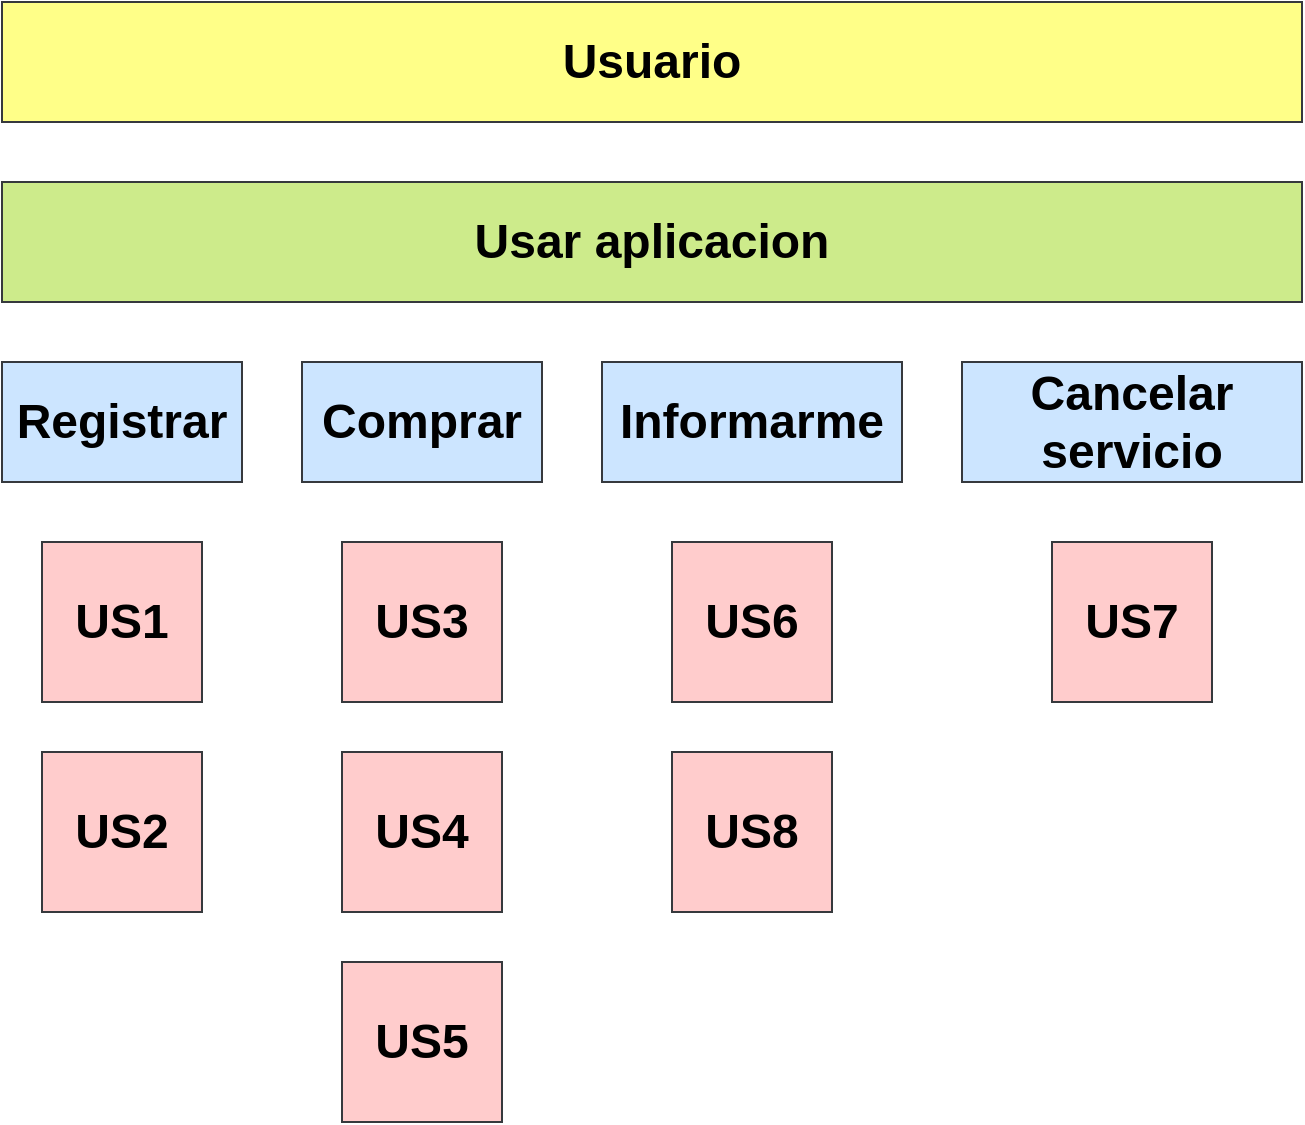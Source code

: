 <mxfile version="24.7.8">
  <diagram name="Página-1" id="SLOWjSZr7JIHOLAJfH-a">
    <mxGraphModel dx="1114" dy="870" grid="1" gridSize="10" guides="1" tooltips="1" connect="1" arrows="1" fold="1" page="1" pageScale="1" pageWidth="827" pageHeight="1169" math="0" shadow="0">
      <root>
        <mxCell id="0" />
        <mxCell id="1" parent="0" />
        <mxCell id="KsYwCuwAJOXuLXMuF2Hh-1" value="&lt;h1&gt;Usuario&lt;/h1&gt;" style="rounded=0;whiteSpace=wrap;html=1;fillColor=#ffff88;strokeColor=#36393d;" vertex="1" parent="1">
          <mxGeometry x="40" y="130" width="650" height="60" as="geometry" />
        </mxCell>
        <mxCell id="KsYwCuwAJOXuLXMuF2Hh-2" value="&lt;h1&gt;Usar aplicacion&lt;/h1&gt;" style="rounded=0;whiteSpace=wrap;html=1;fillColor=#cdeb8b;strokeColor=#36393d;" vertex="1" parent="1">
          <mxGeometry x="40" y="220" width="650" height="60" as="geometry" />
        </mxCell>
        <mxCell id="KsYwCuwAJOXuLXMuF2Hh-3" value="&lt;h1&gt;Registrar&lt;/h1&gt;" style="rounded=0;whiteSpace=wrap;html=1;fillColor=#cce5ff;strokeColor=#36393d;" vertex="1" parent="1">
          <mxGeometry x="40" y="310" width="120" height="60" as="geometry" />
        </mxCell>
        <mxCell id="KsYwCuwAJOXuLXMuF2Hh-4" value="&lt;h1&gt;Comprar&lt;/h1&gt;" style="rounded=0;whiteSpace=wrap;html=1;fillColor=#cce5ff;strokeColor=#36393d;" vertex="1" parent="1">
          <mxGeometry x="190" y="310" width="120" height="60" as="geometry" />
        </mxCell>
        <mxCell id="KsYwCuwAJOXuLXMuF2Hh-5" value="&lt;h1&gt;Informarme&lt;/h1&gt;" style="rounded=0;whiteSpace=wrap;html=1;fillColor=#cce5ff;strokeColor=#36393d;" vertex="1" parent="1">
          <mxGeometry x="340" y="310" width="150" height="60" as="geometry" />
        </mxCell>
        <mxCell id="KsYwCuwAJOXuLXMuF2Hh-6" value="&lt;h1&gt;Cancelar servicio&lt;/h1&gt;" style="rounded=0;whiteSpace=wrap;html=1;fillColor=#cce5ff;strokeColor=#36393d;" vertex="1" parent="1">
          <mxGeometry x="520" y="310" width="170" height="60" as="geometry" />
        </mxCell>
        <mxCell id="KsYwCuwAJOXuLXMuF2Hh-9" value="&lt;h1&gt;US1&lt;/h1&gt;" style="whiteSpace=wrap;html=1;aspect=fixed;fillColor=#ffcccc;strokeColor=#36393d;" vertex="1" parent="1">
          <mxGeometry x="60" y="400" width="80" height="80" as="geometry" />
        </mxCell>
        <mxCell id="KsYwCuwAJOXuLXMuF2Hh-10" value="&lt;h1&gt;US2&lt;/h1&gt;" style="whiteSpace=wrap;html=1;aspect=fixed;fillColor=#ffcccc;strokeColor=#36393d;" vertex="1" parent="1">
          <mxGeometry x="60" y="505" width="80" height="80" as="geometry" />
        </mxCell>
        <mxCell id="KsYwCuwAJOXuLXMuF2Hh-11" value="&lt;h1&gt;US3&lt;/h1&gt;" style="whiteSpace=wrap;html=1;aspect=fixed;fillColor=#ffcccc;strokeColor=#36393d;" vertex="1" parent="1">
          <mxGeometry x="210" y="400" width="80" height="80" as="geometry" />
        </mxCell>
        <mxCell id="KsYwCuwAJOXuLXMuF2Hh-12" value="&lt;h1&gt;US4&lt;/h1&gt;" style="whiteSpace=wrap;html=1;aspect=fixed;fillColor=#ffcccc;strokeColor=#36393d;" vertex="1" parent="1">
          <mxGeometry x="210" y="505" width="80" height="80" as="geometry" />
        </mxCell>
        <mxCell id="KsYwCuwAJOXuLXMuF2Hh-13" value="&lt;h1&gt;US5&lt;/h1&gt;" style="whiteSpace=wrap;html=1;aspect=fixed;fillColor=#ffcccc;strokeColor=#36393d;" vertex="1" parent="1">
          <mxGeometry x="210" y="610" width="80" height="80" as="geometry" />
        </mxCell>
        <mxCell id="KsYwCuwAJOXuLXMuF2Hh-14" value="&lt;h1&gt;US6&lt;/h1&gt;" style="whiteSpace=wrap;html=1;aspect=fixed;fillColor=#ffcccc;strokeColor=#36393d;" vertex="1" parent="1">
          <mxGeometry x="375" y="400" width="80" height="80" as="geometry" />
        </mxCell>
        <mxCell id="KsYwCuwAJOXuLXMuF2Hh-15" value="&lt;h1&gt;US8&lt;/h1&gt;" style="whiteSpace=wrap;html=1;aspect=fixed;fillColor=#ffcccc;strokeColor=#36393d;" vertex="1" parent="1">
          <mxGeometry x="375" y="505" width="80" height="80" as="geometry" />
        </mxCell>
        <mxCell id="KsYwCuwAJOXuLXMuF2Hh-16" value="&lt;h1&gt;US7&lt;/h1&gt;" style="whiteSpace=wrap;html=1;aspect=fixed;fillColor=#ffcccc;strokeColor=#36393d;" vertex="1" parent="1">
          <mxGeometry x="565" y="400" width="80" height="80" as="geometry" />
        </mxCell>
      </root>
    </mxGraphModel>
  </diagram>
</mxfile>
